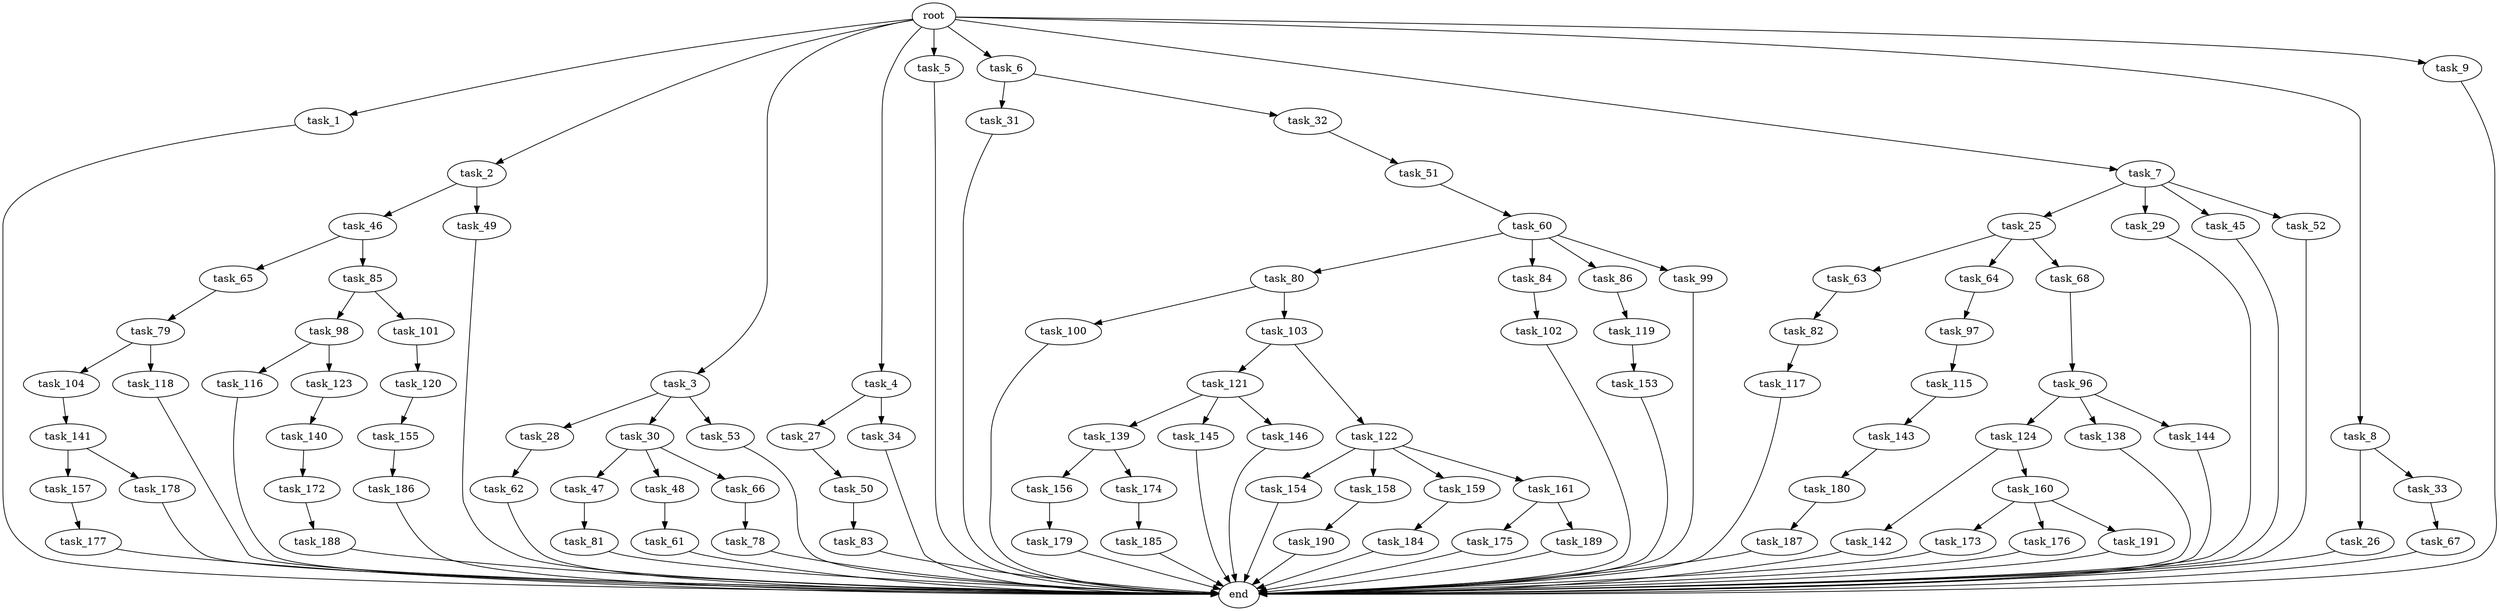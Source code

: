 digraph G {
  root [size="0.000000"];
  task_1 [size="2.048000"];
  task_2 [size="2.048000"];
  task_3 [size="2.048000"];
  task_4 [size="2.048000"];
  task_5 [size="2.048000"];
  task_6 [size="2.048000"];
  task_7 [size="2.048000"];
  task_8 [size="2.048000"];
  task_9 [size="2.048000"];
  task_25 [size="154618822.656000"];
  task_26 [size="274877906.944000"];
  task_27 [size="68719476.736000"];
  task_28 [size="429496729.600000"];
  task_29 [size="154618822.656000"];
  task_30 [size="429496729.600000"];
  task_31 [size="1099511627.776000"];
  task_32 [size="1099511627.776000"];
  task_33 [size="274877906.944000"];
  task_34 [size="68719476.736000"];
  task_45 [size="154618822.656000"];
  task_46 [size="841813590.016000"];
  task_47 [size="154618822.656000"];
  task_48 [size="154618822.656000"];
  task_49 [size="841813590.016000"];
  task_50 [size="429496729.600000"];
  task_51 [size="618475290.624000"];
  task_52 [size="154618822.656000"];
  task_53 [size="429496729.600000"];
  task_60 [size="618475290.624000"];
  task_61 [size="1099511627.776000"];
  task_62 [size="1391569403.904000"];
  task_63 [size="841813590.016000"];
  task_64 [size="841813590.016000"];
  task_65 [size="618475290.624000"];
  task_66 [size="154618822.656000"];
  task_67 [size="1717986918.400000"];
  task_68 [size="841813590.016000"];
  task_78 [size="841813590.016000"];
  task_79 [size="618475290.624000"];
  task_80 [size="274877906.944000"];
  task_81 [size="841813590.016000"];
  task_82 [size="1099511627.776000"];
  task_83 [size="154618822.656000"];
  task_84 [size="274877906.944000"];
  task_85 [size="618475290.624000"];
  task_86 [size="274877906.944000"];
  task_96 [size="154618822.656000"];
  task_97 [size="1717986918.400000"];
  task_98 [size="274877906.944000"];
  task_99 [size="274877906.944000"];
  task_100 [size="154618822.656000"];
  task_101 [size="274877906.944000"];
  task_102 [size="1099511627.776000"];
  task_103 [size="154618822.656000"];
  task_104 [size="841813590.016000"];
  task_115 [size="618475290.624000"];
  task_116 [size="68719476.736000"];
  task_117 [size="1099511627.776000"];
  task_118 [size="841813590.016000"];
  task_119 [size="429496729.600000"];
  task_120 [size="1717986918.400000"];
  task_121 [size="429496729.600000"];
  task_122 [size="429496729.600000"];
  task_123 [size="68719476.736000"];
  task_124 [size="1099511627.776000"];
  task_138 [size="1099511627.776000"];
  task_139 [size="429496729.600000"];
  task_140 [size="154618822.656000"];
  task_141 [size="1717986918.400000"];
  task_142 [size="1391569403.904000"];
  task_143 [size="274877906.944000"];
  task_144 [size="1099511627.776000"];
  task_145 [size="429496729.600000"];
  task_146 [size="429496729.600000"];
  task_153 [size="1391569403.904000"];
  task_154 [size="1717986918.400000"];
  task_155 [size="1391569403.904000"];
  task_156 [size="1099511627.776000"];
  task_157 [size="154618822.656000"];
  task_158 [size="1717986918.400000"];
  task_159 [size="1717986918.400000"];
  task_160 [size="1391569403.904000"];
  task_161 [size="1717986918.400000"];
  task_172 [size="841813590.016000"];
  task_173 [size="841813590.016000"];
  task_174 [size="1099511627.776000"];
  task_175 [size="1717986918.400000"];
  task_176 [size="841813590.016000"];
  task_177 [size="618475290.624000"];
  task_178 [size="154618822.656000"];
  task_179 [size="1717986918.400000"];
  task_180 [size="841813590.016000"];
  task_184 [size="429496729.600000"];
  task_185 [size="618475290.624000"];
  task_186 [size="429496729.600000"];
  task_187 [size="1391569403.904000"];
  task_188 [size="429496729.600000"];
  task_189 [size="1717986918.400000"];
  task_190 [size="68719476.736000"];
  task_191 [size="841813590.016000"];
  end [size="0.000000"];

  root -> task_1 [size="1.000000"];
  root -> task_2 [size="1.000000"];
  root -> task_3 [size="1.000000"];
  root -> task_4 [size="1.000000"];
  root -> task_5 [size="1.000000"];
  root -> task_6 [size="1.000000"];
  root -> task_7 [size="1.000000"];
  root -> task_8 [size="1.000000"];
  root -> task_9 [size="1.000000"];
  task_1 -> end [size="1.000000"];
  task_2 -> task_46 [size="411041792.000000"];
  task_2 -> task_49 [size="411041792.000000"];
  task_3 -> task_28 [size="209715200.000000"];
  task_3 -> task_30 [size="209715200.000000"];
  task_3 -> task_53 [size="209715200.000000"];
  task_4 -> task_27 [size="33554432.000000"];
  task_4 -> task_34 [size="33554432.000000"];
  task_5 -> end [size="1.000000"];
  task_6 -> task_31 [size="536870912.000000"];
  task_6 -> task_32 [size="536870912.000000"];
  task_7 -> task_25 [size="75497472.000000"];
  task_7 -> task_29 [size="75497472.000000"];
  task_7 -> task_45 [size="75497472.000000"];
  task_7 -> task_52 [size="75497472.000000"];
  task_8 -> task_26 [size="134217728.000000"];
  task_8 -> task_33 [size="134217728.000000"];
  task_9 -> end [size="1.000000"];
  task_25 -> task_63 [size="411041792.000000"];
  task_25 -> task_64 [size="411041792.000000"];
  task_25 -> task_68 [size="411041792.000000"];
  task_26 -> end [size="1.000000"];
  task_27 -> task_50 [size="209715200.000000"];
  task_28 -> task_62 [size="679477248.000000"];
  task_29 -> end [size="1.000000"];
  task_30 -> task_47 [size="75497472.000000"];
  task_30 -> task_48 [size="75497472.000000"];
  task_30 -> task_66 [size="75497472.000000"];
  task_31 -> end [size="1.000000"];
  task_32 -> task_51 [size="301989888.000000"];
  task_33 -> task_67 [size="838860800.000000"];
  task_34 -> end [size="1.000000"];
  task_45 -> end [size="1.000000"];
  task_46 -> task_65 [size="301989888.000000"];
  task_46 -> task_85 [size="301989888.000000"];
  task_47 -> task_81 [size="411041792.000000"];
  task_48 -> task_61 [size="536870912.000000"];
  task_49 -> end [size="1.000000"];
  task_50 -> task_83 [size="75497472.000000"];
  task_51 -> task_60 [size="301989888.000000"];
  task_52 -> end [size="1.000000"];
  task_53 -> end [size="1.000000"];
  task_60 -> task_80 [size="134217728.000000"];
  task_60 -> task_84 [size="134217728.000000"];
  task_60 -> task_86 [size="134217728.000000"];
  task_60 -> task_99 [size="134217728.000000"];
  task_61 -> end [size="1.000000"];
  task_62 -> end [size="1.000000"];
  task_63 -> task_82 [size="536870912.000000"];
  task_64 -> task_97 [size="838860800.000000"];
  task_65 -> task_79 [size="301989888.000000"];
  task_66 -> task_78 [size="411041792.000000"];
  task_67 -> end [size="1.000000"];
  task_68 -> task_96 [size="75497472.000000"];
  task_78 -> end [size="1.000000"];
  task_79 -> task_104 [size="411041792.000000"];
  task_79 -> task_118 [size="411041792.000000"];
  task_80 -> task_100 [size="75497472.000000"];
  task_80 -> task_103 [size="75497472.000000"];
  task_81 -> end [size="1.000000"];
  task_82 -> task_117 [size="536870912.000000"];
  task_83 -> end [size="1.000000"];
  task_84 -> task_102 [size="536870912.000000"];
  task_85 -> task_98 [size="134217728.000000"];
  task_85 -> task_101 [size="134217728.000000"];
  task_86 -> task_119 [size="209715200.000000"];
  task_96 -> task_124 [size="536870912.000000"];
  task_96 -> task_138 [size="536870912.000000"];
  task_96 -> task_144 [size="536870912.000000"];
  task_97 -> task_115 [size="301989888.000000"];
  task_98 -> task_116 [size="33554432.000000"];
  task_98 -> task_123 [size="33554432.000000"];
  task_99 -> end [size="1.000000"];
  task_100 -> end [size="1.000000"];
  task_101 -> task_120 [size="838860800.000000"];
  task_102 -> end [size="1.000000"];
  task_103 -> task_121 [size="209715200.000000"];
  task_103 -> task_122 [size="209715200.000000"];
  task_104 -> task_141 [size="838860800.000000"];
  task_115 -> task_143 [size="134217728.000000"];
  task_116 -> end [size="1.000000"];
  task_117 -> end [size="1.000000"];
  task_118 -> end [size="1.000000"];
  task_119 -> task_153 [size="679477248.000000"];
  task_120 -> task_155 [size="679477248.000000"];
  task_121 -> task_139 [size="209715200.000000"];
  task_121 -> task_145 [size="209715200.000000"];
  task_121 -> task_146 [size="209715200.000000"];
  task_122 -> task_154 [size="838860800.000000"];
  task_122 -> task_158 [size="838860800.000000"];
  task_122 -> task_159 [size="838860800.000000"];
  task_122 -> task_161 [size="838860800.000000"];
  task_123 -> task_140 [size="75497472.000000"];
  task_124 -> task_142 [size="679477248.000000"];
  task_124 -> task_160 [size="679477248.000000"];
  task_138 -> end [size="1.000000"];
  task_139 -> task_156 [size="536870912.000000"];
  task_139 -> task_174 [size="536870912.000000"];
  task_140 -> task_172 [size="411041792.000000"];
  task_141 -> task_157 [size="75497472.000000"];
  task_141 -> task_178 [size="75497472.000000"];
  task_142 -> end [size="1.000000"];
  task_143 -> task_180 [size="411041792.000000"];
  task_144 -> end [size="1.000000"];
  task_145 -> end [size="1.000000"];
  task_146 -> end [size="1.000000"];
  task_153 -> end [size="1.000000"];
  task_154 -> end [size="1.000000"];
  task_155 -> task_186 [size="209715200.000000"];
  task_156 -> task_179 [size="838860800.000000"];
  task_157 -> task_177 [size="301989888.000000"];
  task_158 -> task_190 [size="33554432.000000"];
  task_159 -> task_184 [size="209715200.000000"];
  task_160 -> task_173 [size="411041792.000000"];
  task_160 -> task_176 [size="411041792.000000"];
  task_160 -> task_191 [size="411041792.000000"];
  task_161 -> task_175 [size="838860800.000000"];
  task_161 -> task_189 [size="838860800.000000"];
  task_172 -> task_188 [size="209715200.000000"];
  task_173 -> end [size="1.000000"];
  task_174 -> task_185 [size="301989888.000000"];
  task_175 -> end [size="1.000000"];
  task_176 -> end [size="1.000000"];
  task_177 -> end [size="1.000000"];
  task_178 -> end [size="1.000000"];
  task_179 -> end [size="1.000000"];
  task_180 -> task_187 [size="679477248.000000"];
  task_184 -> end [size="1.000000"];
  task_185 -> end [size="1.000000"];
  task_186 -> end [size="1.000000"];
  task_187 -> end [size="1.000000"];
  task_188 -> end [size="1.000000"];
  task_189 -> end [size="1.000000"];
  task_190 -> end [size="1.000000"];
  task_191 -> end [size="1.000000"];
}
